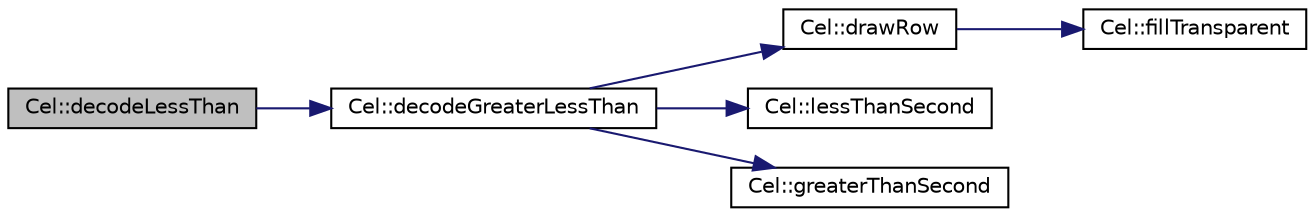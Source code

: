 digraph G
{
  edge [fontname="Helvetica",fontsize="10",labelfontname="Helvetica",labelfontsize="10"];
  node [fontname="Helvetica",fontsize="10",shape=record];
  rankdir="LR";
  Node1 [label="Cel::decodeLessThan",height=0.2,width=0.4,color="black", fillcolor="grey75", style="filled" fontcolor="black"];
  Node1 -> Node2 [color="midnightblue",fontsize="10",style="solid",fontname="Helvetica"];
  Node2 [label="Cel::decodeGreaterLessThan",height=0.2,width=0.4,color="black", fillcolor="white", style="filled",URL="$namespace_cel.html#ad07fe4f9fafb5f75587121217d527a8e"];
  Node2 -> Node3 [color="midnightblue",fontsize="10",style="solid",fontname="Helvetica"];
  Node3 [label="Cel::drawRow",height=0.2,width=0.4,color="black", fillcolor="white", style="filled",URL="$namespace_cel.html#a3bb8d81110887523119ae23b019cac2c"];
  Node3 -> Node4 [color="midnightblue",fontsize="10",style="solid",fontname="Helvetica"];
  Node4 [label="Cel::fillTransparent",height=0.2,width=0.4,color="black", fillcolor="white", style="filled",URL="$namespace_cel.html#ae30f06d0e7a345473f58e2de84f9332c"];
  Node2 -> Node5 [color="midnightblue",fontsize="10",style="solid",fontname="Helvetica"];
  Node5 [label="Cel::lessThanSecond",height=0.2,width=0.4,color="black", fillcolor="white", style="filled",URL="$namespace_cel.html#aead8afcd6fb3e146b586bf2b147d8c4b"];
  Node2 -> Node6 [color="midnightblue",fontsize="10",style="solid",fontname="Helvetica"];
  Node6 [label="Cel::greaterThanSecond",height=0.2,width=0.4,color="black", fillcolor="white", style="filled",URL="$namespace_cel.html#a66479e176c7a5620791a4e88e114ed49"];
}
